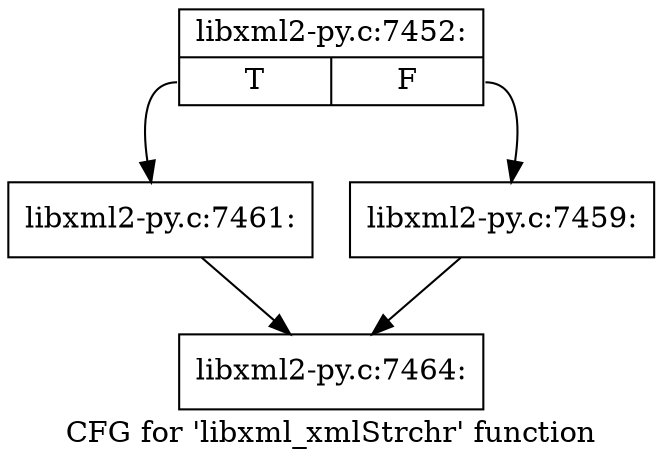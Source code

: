 digraph "CFG for 'libxml_xmlStrchr' function" {
	label="CFG for 'libxml_xmlStrchr' function";

	Node0x432a160 [shape=record,label="{libxml2-py.c:7452:|{<s0>T|<s1>F}}"];
	Node0x432a160:s0 -> Node0x432bde0;
	Node0x432a160:s1 -> Node0x432bd90;
	Node0x432bd90 [shape=record,label="{libxml2-py.c:7459:}"];
	Node0x432bd90 -> Node0x432a0e0;
	Node0x432bde0 [shape=record,label="{libxml2-py.c:7461:}"];
	Node0x432bde0 -> Node0x432a0e0;
	Node0x432a0e0 [shape=record,label="{libxml2-py.c:7464:}"];
}
